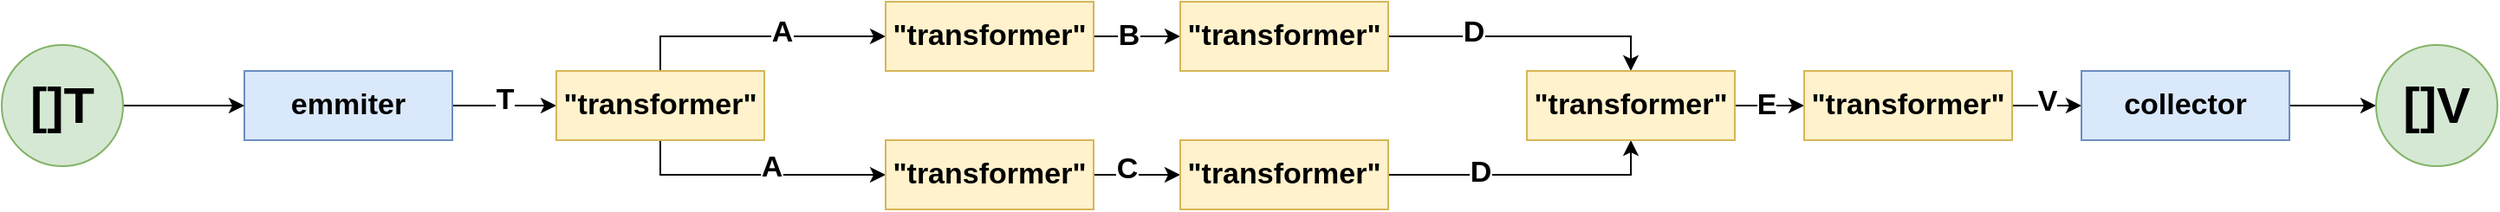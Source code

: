 <mxfile version="28.0.4">
  <diagram name="Page-1" id="-2vywy1dGTamgK24qwQS">
    <mxGraphModel dx="1426" dy="802" grid="1" gridSize="10" guides="1" tooltips="1" connect="1" arrows="1" fold="1" page="1" pageScale="1" pageWidth="850" pageHeight="1100" math="0" shadow="0">
      <root>
        <mxCell id="0" />
        <mxCell id="1" parent="0" />
        <mxCell id="lCvaIcvXh69qatjNyOta-6" value="" style="edgeStyle=orthogonalEdgeStyle;rounded=0;orthogonalLoop=1;jettySize=auto;html=1;" edge="1" parent="1" source="lCvaIcvXh69qatjNyOta-1" target="lCvaIcvXh69qatjNyOta-5">
          <mxGeometry relative="1" as="geometry" />
        </mxCell>
        <mxCell id="lCvaIcvXh69qatjNyOta-24" value="T" style="edgeLabel;html=1;align=center;verticalAlign=middle;resizable=0;points=[];fontSize=17;fontStyle=1" vertex="1" connectable="0" parent="lCvaIcvXh69qatjNyOta-6">
          <mxGeometry y="3" relative="1" as="geometry">
            <mxPoint as="offset" />
          </mxGeometry>
        </mxCell>
        <mxCell id="lCvaIcvXh69qatjNyOta-1" value="emmiter" style="rounded=0;whiteSpace=wrap;html=1;fontSize=17;fontStyle=1;fillColor=#dae8fc;strokeColor=#6c8ebf;" vertex="1" parent="1">
          <mxGeometry x="150" y="160" width="120" height="40" as="geometry" />
        </mxCell>
        <mxCell id="lCvaIcvXh69qatjNyOta-4" value="" style="edgeStyle=orthogonalEdgeStyle;rounded=0;orthogonalLoop=1;jettySize=auto;html=1;" edge="1" parent="1" source="lCvaIcvXh69qatjNyOta-3" target="lCvaIcvXh69qatjNyOta-1">
          <mxGeometry relative="1" as="geometry" />
        </mxCell>
        <mxCell id="lCvaIcvXh69qatjNyOta-3" value="&lt;font style=&quot;font-size: 29px;&quot;&gt;&lt;b&gt;[]T&lt;/b&gt;&lt;/font&gt;" style="ellipse;whiteSpace=wrap;html=1;fillColor=#d5e8d4;strokeColor=#82b366;" vertex="1" parent="1">
          <mxGeometry x="10" y="145" width="70" height="70" as="geometry" />
        </mxCell>
        <mxCell id="lCvaIcvXh69qatjNyOta-9" value="" style="edgeStyle=orthogonalEdgeStyle;rounded=0;orthogonalLoop=1;jettySize=auto;html=1;fontSize=17;fontStyle=1" edge="1" parent="1" source="lCvaIcvXh69qatjNyOta-5" target="lCvaIcvXh69qatjNyOta-8">
          <mxGeometry relative="1" as="geometry">
            <Array as="points">
              <mxPoint x="390" y="220" />
              <mxPoint x="570" y="220" />
            </Array>
          </mxGeometry>
        </mxCell>
        <mxCell id="lCvaIcvXh69qatjNyOta-26" value="A" style="edgeLabel;html=1;align=center;verticalAlign=middle;resizable=0;points=[];fontSize=17;fontStyle=1" vertex="1" connectable="0" parent="lCvaIcvXh69qatjNyOta-9">
          <mxGeometry x="0.12" y="4" relative="1" as="geometry">
            <mxPoint as="offset" />
          </mxGeometry>
        </mxCell>
        <mxCell id="lCvaIcvXh69qatjNyOta-10" value="" style="edgeStyle=orthogonalEdgeStyle;rounded=0;orthogonalLoop=1;jettySize=auto;html=1;fontSize=17;fontStyle=1" edge="1" parent="1" source="lCvaIcvXh69qatjNyOta-5" target="lCvaIcvXh69qatjNyOta-7">
          <mxGeometry relative="1" as="geometry">
            <Array as="points">
              <mxPoint x="390" y="140" />
            </Array>
          </mxGeometry>
        </mxCell>
        <mxCell id="lCvaIcvXh69qatjNyOta-25" value="A" style="edgeLabel;html=1;align=center;verticalAlign=middle;resizable=0;points=[];fontSize=17;fontStyle=1" vertex="1" connectable="0" parent="lCvaIcvXh69qatjNyOta-10">
          <mxGeometry x="0.2" y="2" relative="1" as="geometry">
            <mxPoint as="offset" />
          </mxGeometry>
        </mxCell>
        <mxCell id="lCvaIcvXh69qatjNyOta-5" value="&quot;transformer&quot;" style="rounded=0;whiteSpace=wrap;html=1;fontSize=17;fontStyle=1;fillColor=#fff2cc;strokeColor=#d6b656;" vertex="1" parent="1">
          <mxGeometry x="330" y="160" width="120" height="40" as="geometry" />
        </mxCell>
        <mxCell id="lCvaIcvXh69qatjNyOta-12" value="" style="edgeStyle=orthogonalEdgeStyle;rounded=0;orthogonalLoop=1;jettySize=auto;html=1;" edge="1" parent="1" source="lCvaIcvXh69qatjNyOta-7" target="lCvaIcvXh69qatjNyOta-11">
          <mxGeometry relative="1" as="geometry" />
        </mxCell>
        <mxCell id="lCvaIcvXh69qatjNyOta-27" value="B" style="edgeLabel;html=1;align=center;verticalAlign=middle;resizable=0;points=[];fontSize=17;fontStyle=1" vertex="1" connectable="0" parent="lCvaIcvXh69qatjNyOta-12">
          <mxGeometry x="0.04" y="-1" relative="1" as="geometry">
            <mxPoint x="-6" y="-1" as="offset" />
          </mxGeometry>
        </mxCell>
        <mxCell id="lCvaIcvXh69qatjNyOta-7" value="&quot;transformer&quot;" style="rounded=0;whiteSpace=wrap;html=1;fontSize=17;fontStyle=1;fillColor=#fff2cc;strokeColor=#d6b656;" vertex="1" parent="1">
          <mxGeometry x="520" y="120" width="120" height="40" as="geometry" />
        </mxCell>
        <mxCell id="lCvaIcvXh69qatjNyOta-14" value="" style="edgeStyle=orthogonalEdgeStyle;rounded=0;orthogonalLoop=1;jettySize=auto;html=1;" edge="1" parent="1" source="lCvaIcvXh69qatjNyOta-8" target="lCvaIcvXh69qatjNyOta-13">
          <mxGeometry relative="1" as="geometry" />
        </mxCell>
        <mxCell id="lCvaIcvXh69qatjNyOta-28" value="C" style="edgeLabel;html=1;align=center;verticalAlign=middle;resizable=0;points=[];fontSize=17;fontStyle=1" vertex="1" connectable="0" parent="lCvaIcvXh69qatjNyOta-14">
          <mxGeometry x="-0.24" y="3" relative="1" as="geometry">
            <mxPoint as="offset" />
          </mxGeometry>
        </mxCell>
        <mxCell id="lCvaIcvXh69qatjNyOta-8" value="&quot;transformer&quot;" style="rounded=0;whiteSpace=wrap;html=1;fontSize=17;fontStyle=1;fillColor=#fff2cc;strokeColor=#d6b656;" vertex="1" parent="1">
          <mxGeometry x="520" y="200" width="120" height="40" as="geometry" />
        </mxCell>
        <mxCell id="lCvaIcvXh69qatjNyOta-16" value="" style="edgeStyle=orthogonalEdgeStyle;rounded=0;orthogonalLoop=1;jettySize=auto;html=1;" edge="1" parent="1" source="lCvaIcvXh69qatjNyOta-11" target="lCvaIcvXh69qatjNyOta-15">
          <mxGeometry relative="1" as="geometry">
            <Array as="points">
              <mxPoint x="950" y="140" />
            </Array>
          </mxGeometry>
        </mxCell>
        <mxCell id="lCvaIcvXh69qatjNyOta-29" value="&lt;font style=&quot;font-size: 17px;&quot;&gt;&lt;b&gt;D&lt;/b&gt;&lt;/font&gt;" style="edgeLabel;html=1;align=center;verticalAlign=middle;resizable=0;points=[];" vertex="1" connectable="0" parent="lCvaIcvXh69qatjNyOta-16">
          <mxGeometry x="-0.388" y="2" relative="1" as="geometry">
            <mxPoint as="offset" />
          </mxGeometry>
        </mxCell>
        <mxCell id="lCvaIcvXh69qatjNyOta-11" value="&quot;transformer&quot;" style="rounded=0;whiteSpace=wrap;html=1;fontSize=17;fontStyle=1;fillColor=#fff2cc;strokeColor=#d6b656;" vertex="1" parent="1">
          <mxGeometry x="690" y="120" width="120" height="40" as="geometry" />
        </mxCell>
        <mxCell id="lCvaIcvXh69qatjNyOta-17" value="" style="edgeStyle=orthogonalEdgeStyle;rounded=0;orthogonalLoop=1;jettySize=auto;html=1;" edge="1" parent="1" source="lCvaIcvXh69qatjNyOta-13" target="lCvaIcvXh69qatjNyOta-15">
          <mxGeometry relative="1" as="geometry">
            <Array as="points">
              <mxPoint x="950" y="220" />
            </Array>
          </mxGeometry>
        </mxCell>
        <mxCell id="lCvaIcvXh69qatjNyOta-30" value="&lt;font style=&quot;font-size: 17px;&quot;&gt;&lt;b&gt;D&lt;/b&gt;&lt;/font&gt;" style="edgeLabel;html=1;align=center;verticalAlign=middle;resizable=0;points=[];" vertex="1" connectable="0" parent="lCvaIcvXh69qatjNyOta-17">
          <mxGeometry x="-0.338" y="1" relative="1" as="geometry">
            <mxPoint as="offset" />
          </mxGeometry>
        </mxCell>
        <mxCell id="lCvaIcvXh69qatjNyOta-13" value="&quot;transformer&quot;" style="rounded=0;whiteSpace=wrap;html=1;fontSize=17;fontStyle=1;fillColor=#fff2cc;strokeColor=#d6b656;" vertex="1" parent="1">
          <mxGeometry x="690" y="200" width="120" height="40" as="geometry" />
        </mxCell>
        <mxCell id="lCvaIcvXh69qatjNyOta-19" value="" style="edgeStyle=orthogonalEdgeStyle;rounded=0;orthogonalLoop=1;jettySize=auto;html=1;" edge="1" parent="1" source="lCvaIcvXh69qatjNyOta-15" target="lCvaIcvXh69qatjNyOta-18">
          <mxGeometry relative="1" as="geometry" />
        </mxCell>
        <mxCell id="lCvaIcvXh69qatjNyOta-31" value="&lt;font style=&quot;font-size: 17px;&quot;&gt;&lt;b&gt;E&lt;/b&gt;&lt;/font&gt;" style="edgeLabel;html=1;align=center;verticalAlign=middle;resizable=0;points=[];" vertex="1" connectable="0" parent="lCvaIcvXh69qatjNyOta-19">
          <mxGeometry x="-0.1" relative="1" as="geometry">
            <mxPoint as="offset" />
          </mxGeometry>
        </mxCell>
        <mxCell id="lCvaIcvXh69qatjNyOta-15" value="&quot;transformer&quot;" style="rounded=0;whiteSpace=wrap;html=1;fontSize=17;fontStyle=1;fillColor=#fff2cc;strokeColor=#d6b656;" vertex="1" parent="1">
          <mxGeometry x="890" y="160" width="120" height="40" as="geometry" />
        </mxCell>
        <mxCell id="lCvaIcvXh69qatjNyOta-21" value="" style="edgeStyle=orthogonalEdgeStyle;rounded=0;orthogonalLoop=1;jettySize=auto;html=1;" edge="1" parent="1" source="lCvaIcvXh69qatjNyOta-18" target="lCvaIcvXh69qatjNyOta-20">
          <mxGeometry relative="1" as="geometry" />
        </mxCell>
        <mxCell id="lCvaIcvXh69qatjNyOta-32" value="&lt;font style=&quot;font-size: 17px;&quot;&gt;&lt;b&gt;V&lt;/b&gt;&lt;/font&gt;" style="edgeLabel;html=1;align=center;verticalAlign=middle;resizable=0;points=[];" vertex="1" connectable="0" parent="lCvaIcvXh69qatjNyOta-21">
          <mxGeometry y="2" relative="1" as="geometry">
            <mxPoint as="offset" />
          </mxGeometry>
        </mxCell>
        <mxCell id="lCvaIcvXh69qatjNyOta-18" value="&quot;transformer&quot;" style="rounded=0;whiteSpace=wrap;html=1;fontSize=17;fontStyle=1;fillColor=#fff2cc;strokeColor=#d6b656;" vertex="1" parent="1">
          <mxGeometry x="1050" y="160" width="120" height="40" as="geometry" />
        </mxCell>
        <mxCell id="lCvaIcvXh69qatjNyOta-23" value="" style="edgeStyle=orthogonalEdgeStyle;rounded=0;orthogonalLoop=1;jettySize=auto;html=1;" edge="1" parent="1" source="lCvaIcvXh69qatjNyOta-20" target="lCvaIcvXh69qatjNyOta-22">
          <mxGeometry relative="1" as="geometry" />
        </mxCell>
        <mxCell id="lCvaIcvXh69qatjNyOta-20" value="collector" style="rounded=0;whiteSpace=wrap;html=1;fontSize=17;fontStyle=1;fillColor=#dae8fc;strokeColor=#6c8ebf;" vertex="1" parent="1">
          <mxGeometry x="1210" y="160" width="120" height="40" as="geometry" />
        </mxCell>
        <mxCell id="lCvaIcvXh69qatjNyOta-22" value="&lt;font style=&quot;font-size: 29px;&quot;&gt;&lt;b&gt;[]V&lt;/b&gt;&lt;/font&gt;" style="ellipse;whiteSpace=wrap;html=1;fillColor=#d5e8d4;strokeColor=#82b366;" vertex="1" parent="1">
          <mxGeometry x="1380" y="145" width="70" height="70" as="geometry" />
        </mxCell>
      </root>
    </mxGraphModel>
  </diagram>
</mxfile>
